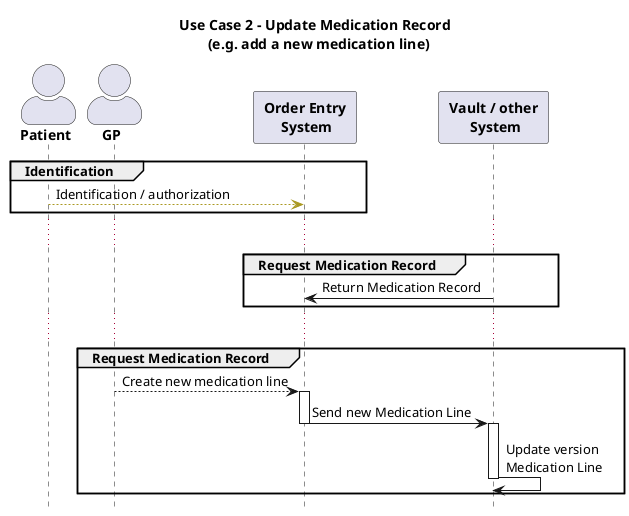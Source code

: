 @startuml
title Use Case 2 - Update Medication Record \n (e.g. add a new medication line)
skinparam actorStyle awesome

hide footbox

'!include ./style.iuml

actor "**Patient**" as P
actor "**GP**" as GP
Participant " **Order Entry** \n ** System **" as PIS
Participant " **Vault / other** \n **  System  **" as V

group Identification
P -[#A92]-> PIS : Identification / authorization
end
...

group Request Medication Record
PIS <- V : Return Medication Record
end

...

group Request Medication Record
GP --> PIS : Create new medication line
activate PIS

PIS -> V : Send new Medication Line
deactivate PIS
activate V
V -> V : Update version\nMedication Line
deactivate V
end

@enduml
